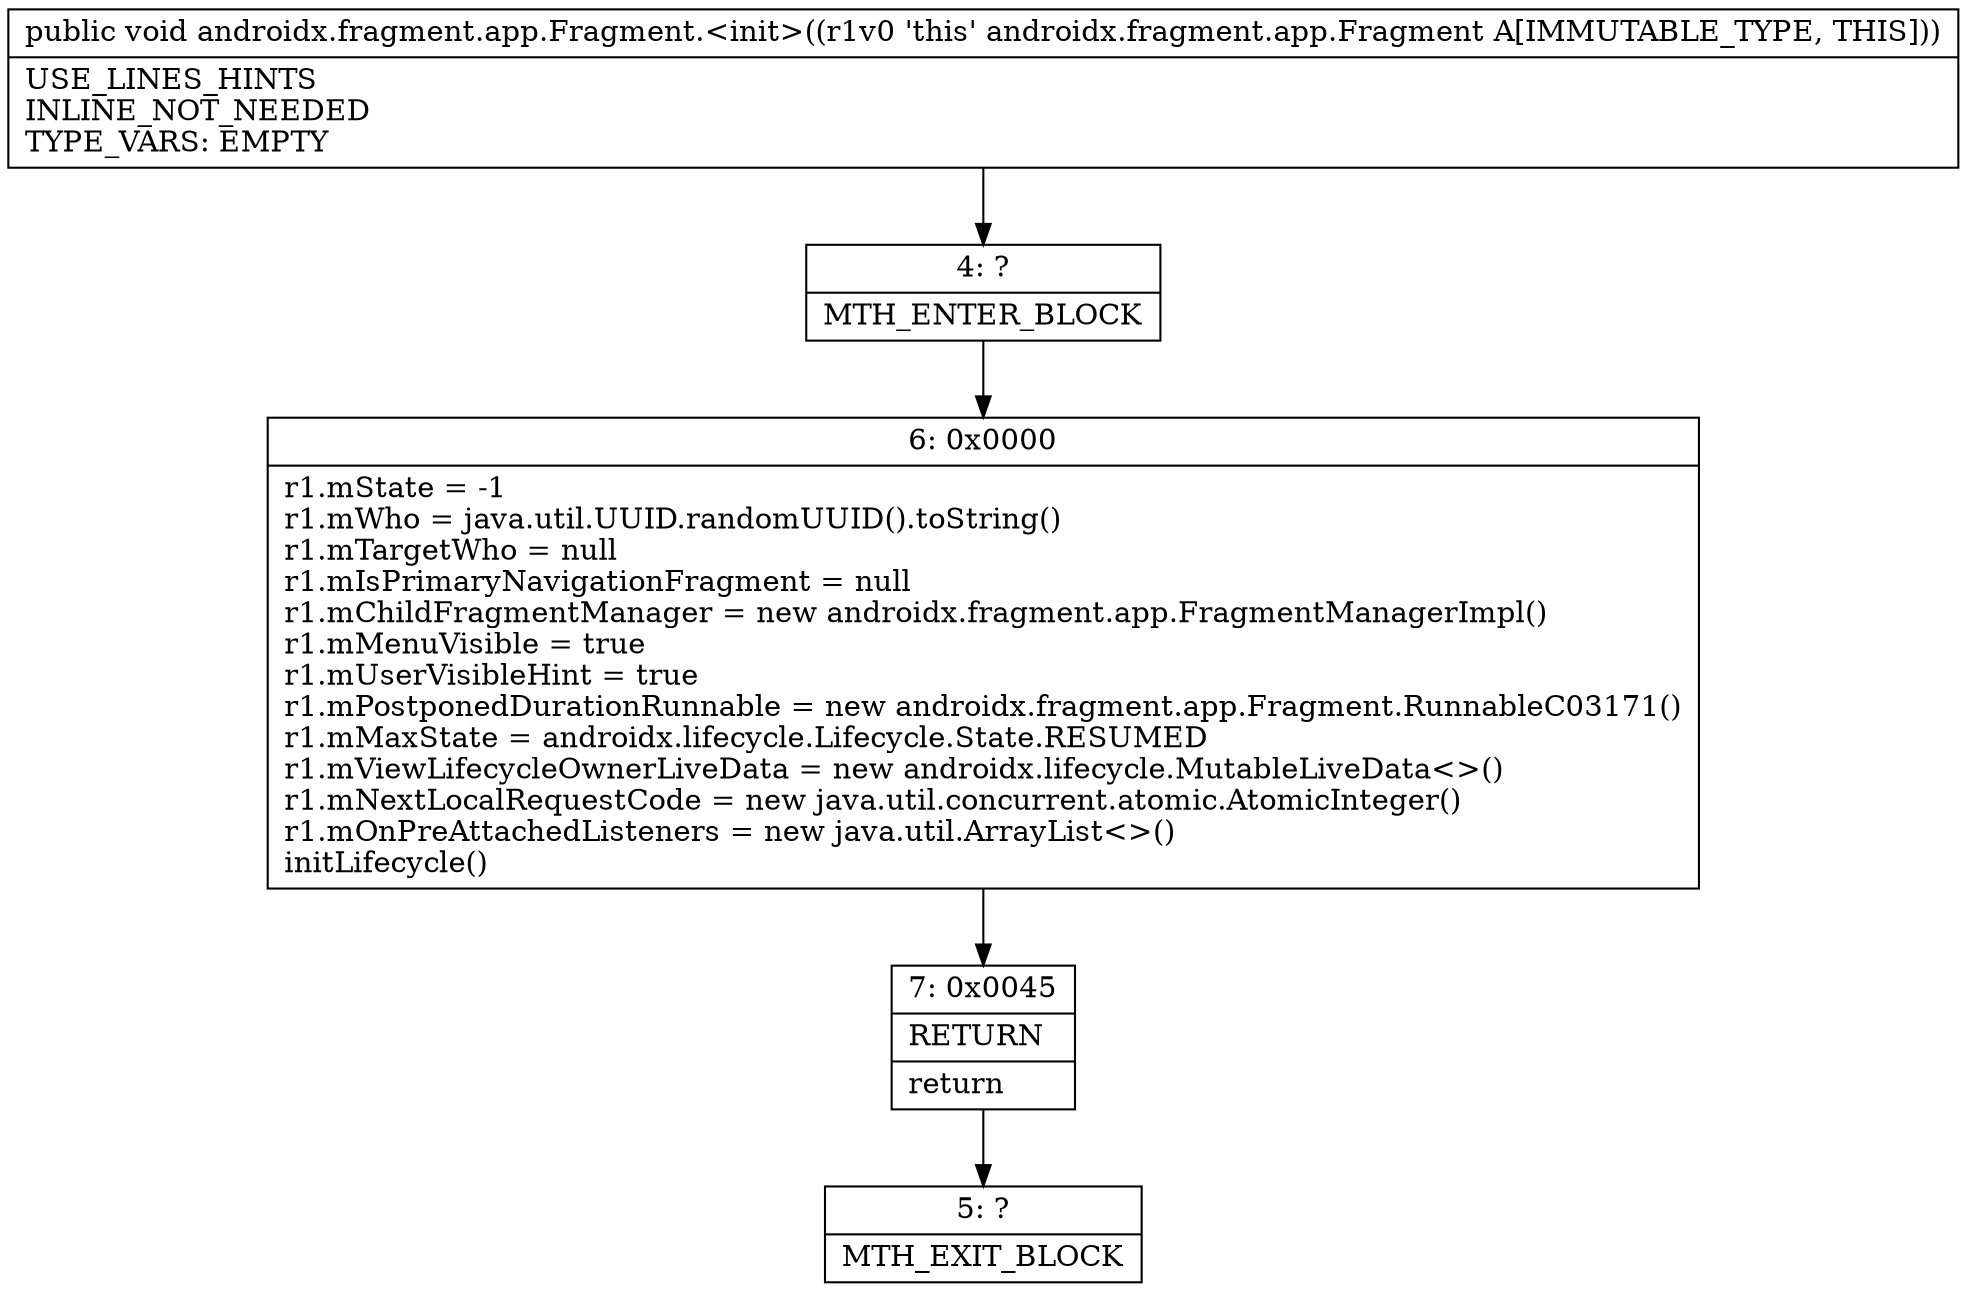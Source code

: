 digraph "CFG forandroidx.fragment.app.Fragment.\<init\>()V" {
Node_4 [shape=record,label="{4\:\ ?|MTH_ENTER_BLOCK\l}"];
Node_6 [shape=record,label="{6\:\ 0x0000|r1.mState = \-1\lr1.mWho = java.util.UUID.randomUUID().toString()\lr1.mTargetWho = null\lr1.mIsPrimaryNavigationFragment = null\lr1.mChildFragmentManager = new androidx.fragment.app.FragmentManagerImpl()\lr1.mMenuVisible = true\lr1.mUserVisibleHint = true\lr1.mPostponedDurationRunnable = new androidx.fragment.app.Fragment.RunnableC03171()\lr1.mMaxState = androidx.lifecycle.Lifecycle.State.RESUMED\lr1.mViewLifecycleOwnerLiveData = new androidx.lifecycle.MutableLiveData\<\>()\lr1.mNextLocalRequestCode = new java.util.concurrent.atomic.AtomicInteger()\lr1.mOnPreAttachedListeners = new java.util.ArrayList\<\>()\linitLifecycle()\l}"];
Node_7 [shape=record,label="{7\:\ 0x0045|RETURN\l|return\l}"];
Node_5 [shape=record,label="{5\:\ ?|MTH_EXIT_BLOCK\l}"];
MethodNode[shape=record,label="{public void androidx.fragment.app.Fragment.\<init\>((r1v0 'this' androidx.fragment.app.Fragment A[IMMUTABLE_TYPE, THIS]))  | USE_LINES_HINTS\lINLINE_NOT_NEEDED\lTYPE_VARS: EMPTY\l}"];
MethodNode -> Node_4;Node_4 -> Node_6;
Node_6 -> Node_7;
Node_7 -> Node_5;
}

